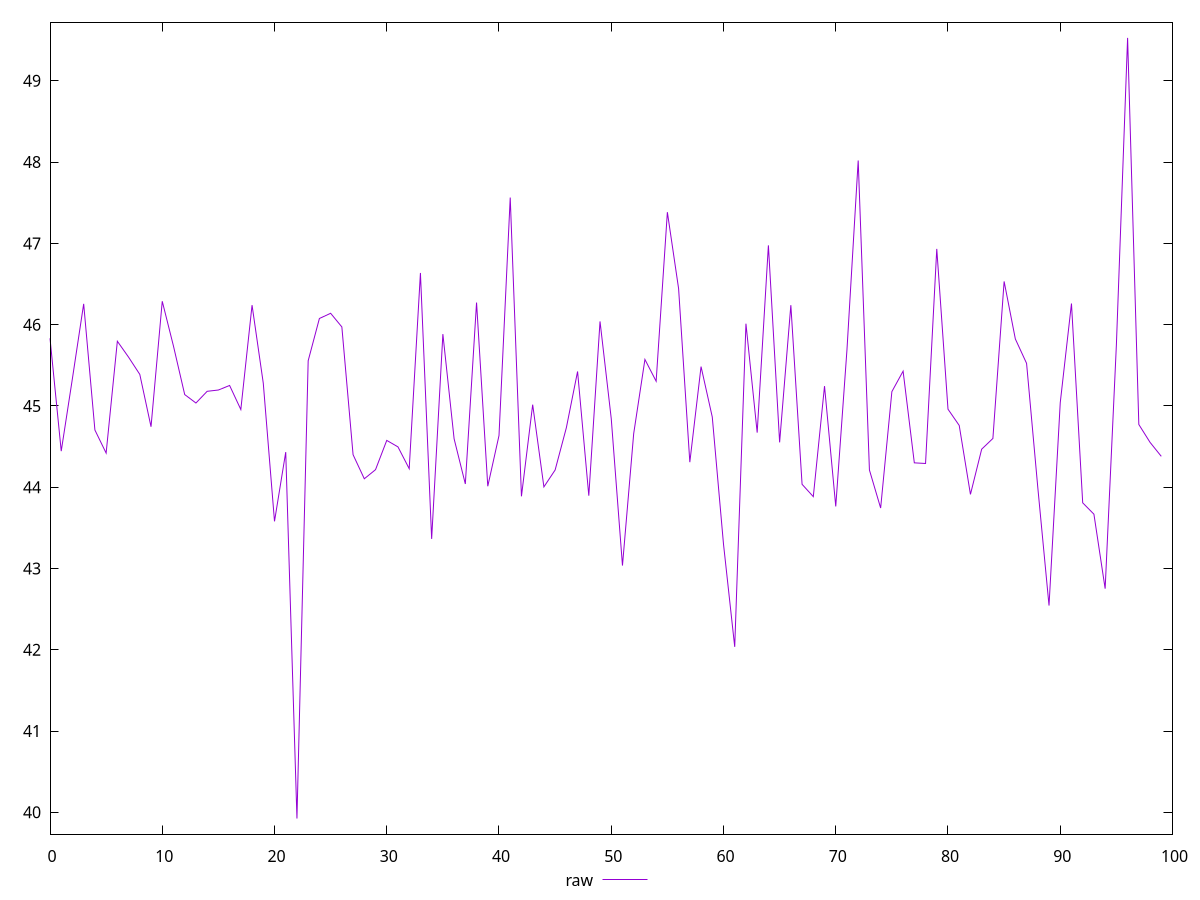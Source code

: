 reset
set terminal svg size 640, 490 enhanced background rgb 'white'
set output "report_00007_2020-12-11T15:55:29.892Z/bootup-time/samples/pages+cached+noexternal+nofonts/raw/values.svg"

$raw <<EOF
0 45.83199999999998
1 44.44399999999999
2 45.339999999999975
3 46.25599999999999
4 44.70399999999999
5 44.42
6 45.79599999999999
7 45.59999999999999
8 45.38799999999999
9 44.743999999999986
10 46.28799999999998
11 45.73599999999999
12 45.14
13 45.03599999999999
14 45.17999999999999
15 45.19599999999999
16 45.25199999999999
17 44.95599999999999
18 46.239999999999995
19 45.27999999999999
20 43.579999999999984
21 44.431999999999995
22 39.92399999999998
23 45.55599999999998
24 46.075999999999986
25 46.139999999999986
26 45.97199999999999
27 44.39999999999999
28 44.103999999999985
29 44.21599999999999
30 44.57599999999999
31 44.49599999999999
32 44.227999999999994
33 46.63599999999998
34 43.36399999999999
35 45.883999999999986
36 44.59599999999999
37 44.03999999999998
38 46.27199999999999
39 44.01199999999999
40 44.63599999999998
41 47.56399999999998
42 43.887999999999984
43 45.015999999999984
44 44.00399999999999
45 44.21199999999999
46 44.731999999999985
47 45.42399999999998
48 43.895999999999994
49 46.03999999999998
50 44.84399999999999
51 43.036
52 44.66
53 45.57199999999999
54 45.30399999999999
55 47.383999999999986
56 46.44399999999999
57 44.30799999999999
58 45.483999999999995
59 44.864
60 43.29999999999998
61 42.035999999999994
62 46.011999999999986
63 44.67199999999999
64 46.976
65 44.55199999999999
66 46.23999999999998
67 44.03599999999999
68 43.883999999999986
69 45.24399999999999
70 43.763999999999996
71 45.69199999999998
72 48.019999999999996
73 44.21199999999999
74 43.743999999999986
75 45.17599999999999
76 45.428
77 44.3
78 44.292
79 46.93199999999999
80 44.959999999999994
81 44.76
82 43.91199999999999
83 44.46799999999999
84 44.599999999999994
85 46.532
86 45.823999999999984
87 45.524
88 43.99599999999999
89 42.54399999999999
90 45.04
91 46.25999999999999
92 43.807999999999986
93 43.66799999999999
94 42.751999999999995
95 45.748
96 49.52799999999999
97 44.77199999999999
98 44.55199999999999
99 44.37999999999998
EOF

set key outside below
set yrange [39.73191999999998:49.72007999999999]

plot \
  $raw title "raw" with line, \


reset